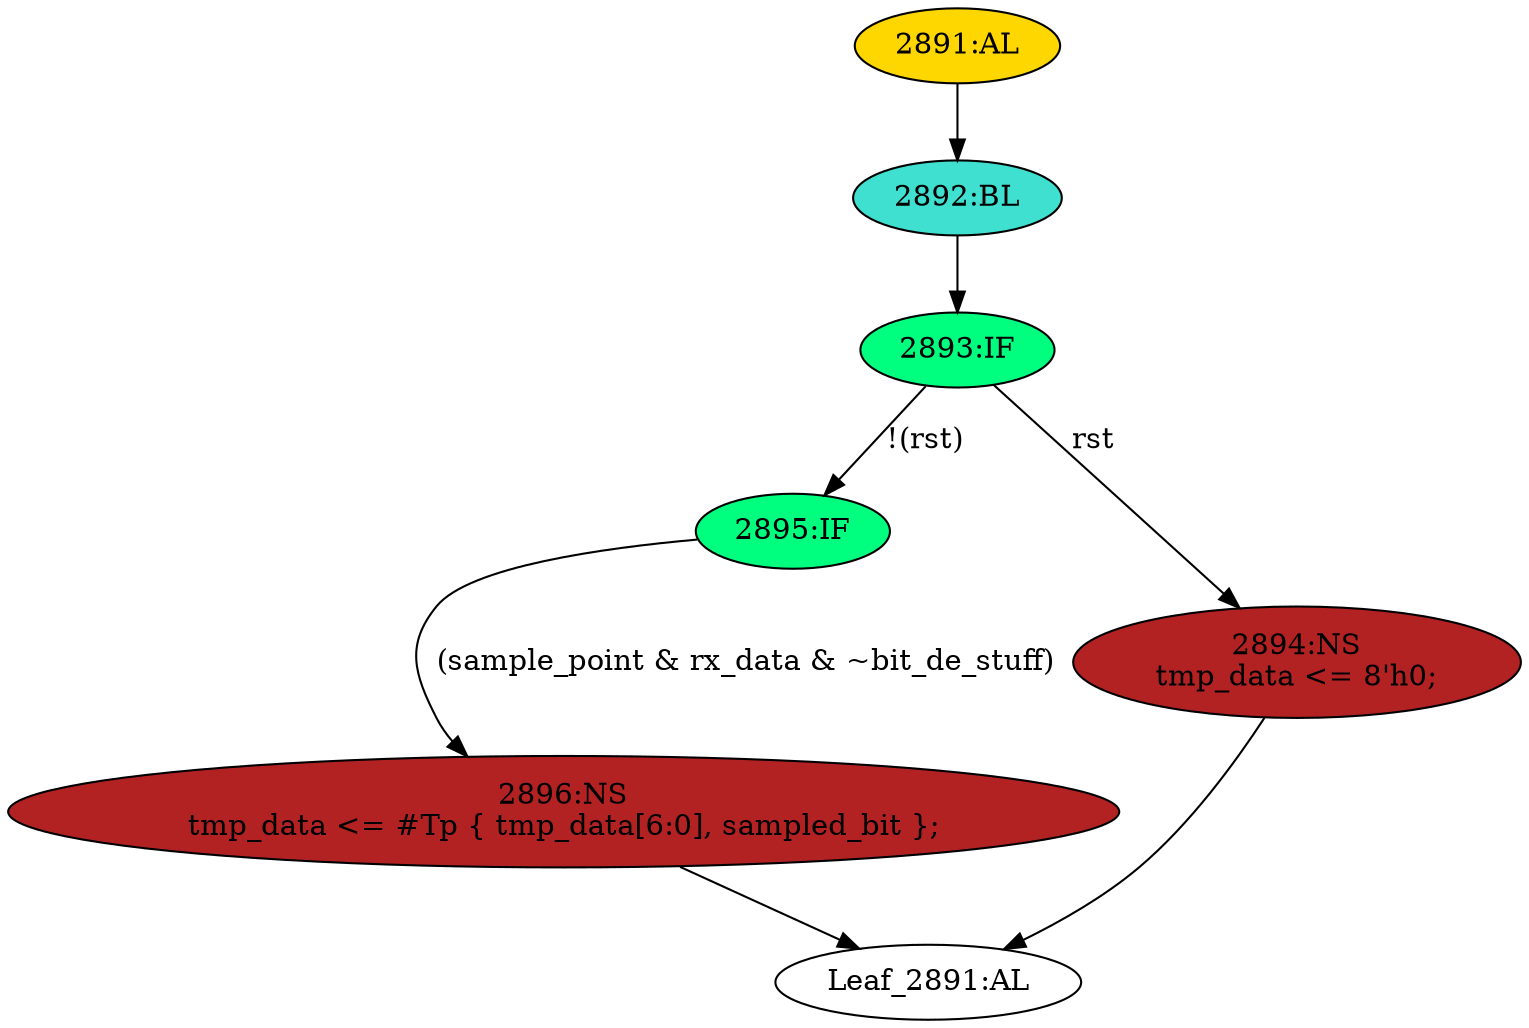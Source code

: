 strict digraph "" {
	node [label="\N"];
	"Leaf_2891:AL"	 [def_var="['tmp_data']",
		label="Leaf_2891:AL"];
	"2893:IF"	 [ast="<pyverilog.vparser.ast.IfStatement object at 0x7f44f69205d0>",
		fillcolor=springgreen,
		label="2893:IF",
		statements="[]",
		style=filled,
		typ=IfStatement];
	"2895:IF"	 [ast="<pyverilog.vparser.ast.IfStatement object at 0x7f44f6920610>",
		fillcolor=springgreen,
		label="2895:IF",
		statements="[]",
		style=filled,
		typ=IfStatement];
	"2893:IF" -> "2895:IF"	 [cond="['rst']",
		label="!(rst)",
		lineno=2893];
	"2894:NS"	 [ast="<pyverilog.vparser.ast.NonblockingSubstitution object at 0x7f44f6920b50>",
		fillcolor=firebrick,
		label="2894:NS
tmp_data <= 8'h0;",
		statements="[<pyverilog.vparser.ast.NonblockingSubstitution object at 0x7f44f6920b50>]",
		style=filled,
		typ=NonblockingSubstitution];
	"2893:IF" -> "2894:NS"	 [cond="['rst']",
		label=rst,
		lineno=2893];
	"2892:BL"	 [ast="<pyverilog.vparser.ast.Block object at 0x7f44f6920cd0>",
		fillcolor=turquoise,
		label="2892:BL",
		statements="[]",
		style=filled,
		typ=Block];
	"2892:BL" -> "2893:IF"	 [cond="[]",
		lineno=None];
	"2896:NS"	 [ast="<pyverilog.vparser.ast.NonblockingSubstitution object at 0x7f44f6920650>",
		fillcolor=firebrick,
		label="2896:NS
tmp_data <= #Tp { tmp_data[6:0], sampled_bit };",
		statements="[<pyverilog.vparser.ast.NonblockingSubstitution object at 0x7f44f6920650>]",
		style=filled,
		typ=NonblockingSubstitution];
	"2896:NS" -> "Leaf_2891:AL"	 [cond="[]",
		lineno=None];
	"2895:IF" -> "2896:NS"	 [cond="['sample_point', 'rx_data', 'bit_de_stuff']",
		label="(sample_point & rx_data & ~bit_de_stuff)",
		lineno=2895];
	"2891:AL"	 [ast="<pyverilog.vparser.ast.Always object at 0x7f44f6920d10>",
		clk_sens=True,
		fillcolor=gold,
		label="2891:AL",
		sens="['clk', 'rst']",
		statements="[]",
		style=filled,
		typ=Always,
		use_var="['sample_point', 'rx_data', 'sampled_bit', 'tmp_data', 'bit_de_stuff', 'rst']"];
	"2891:AL" -> "2892:BL"	 [cond="[]",
		lineno=None];
	"2894:NS" -> "Leaf_2891:AL"	 [cond="[]",
		lineno=None];
}
